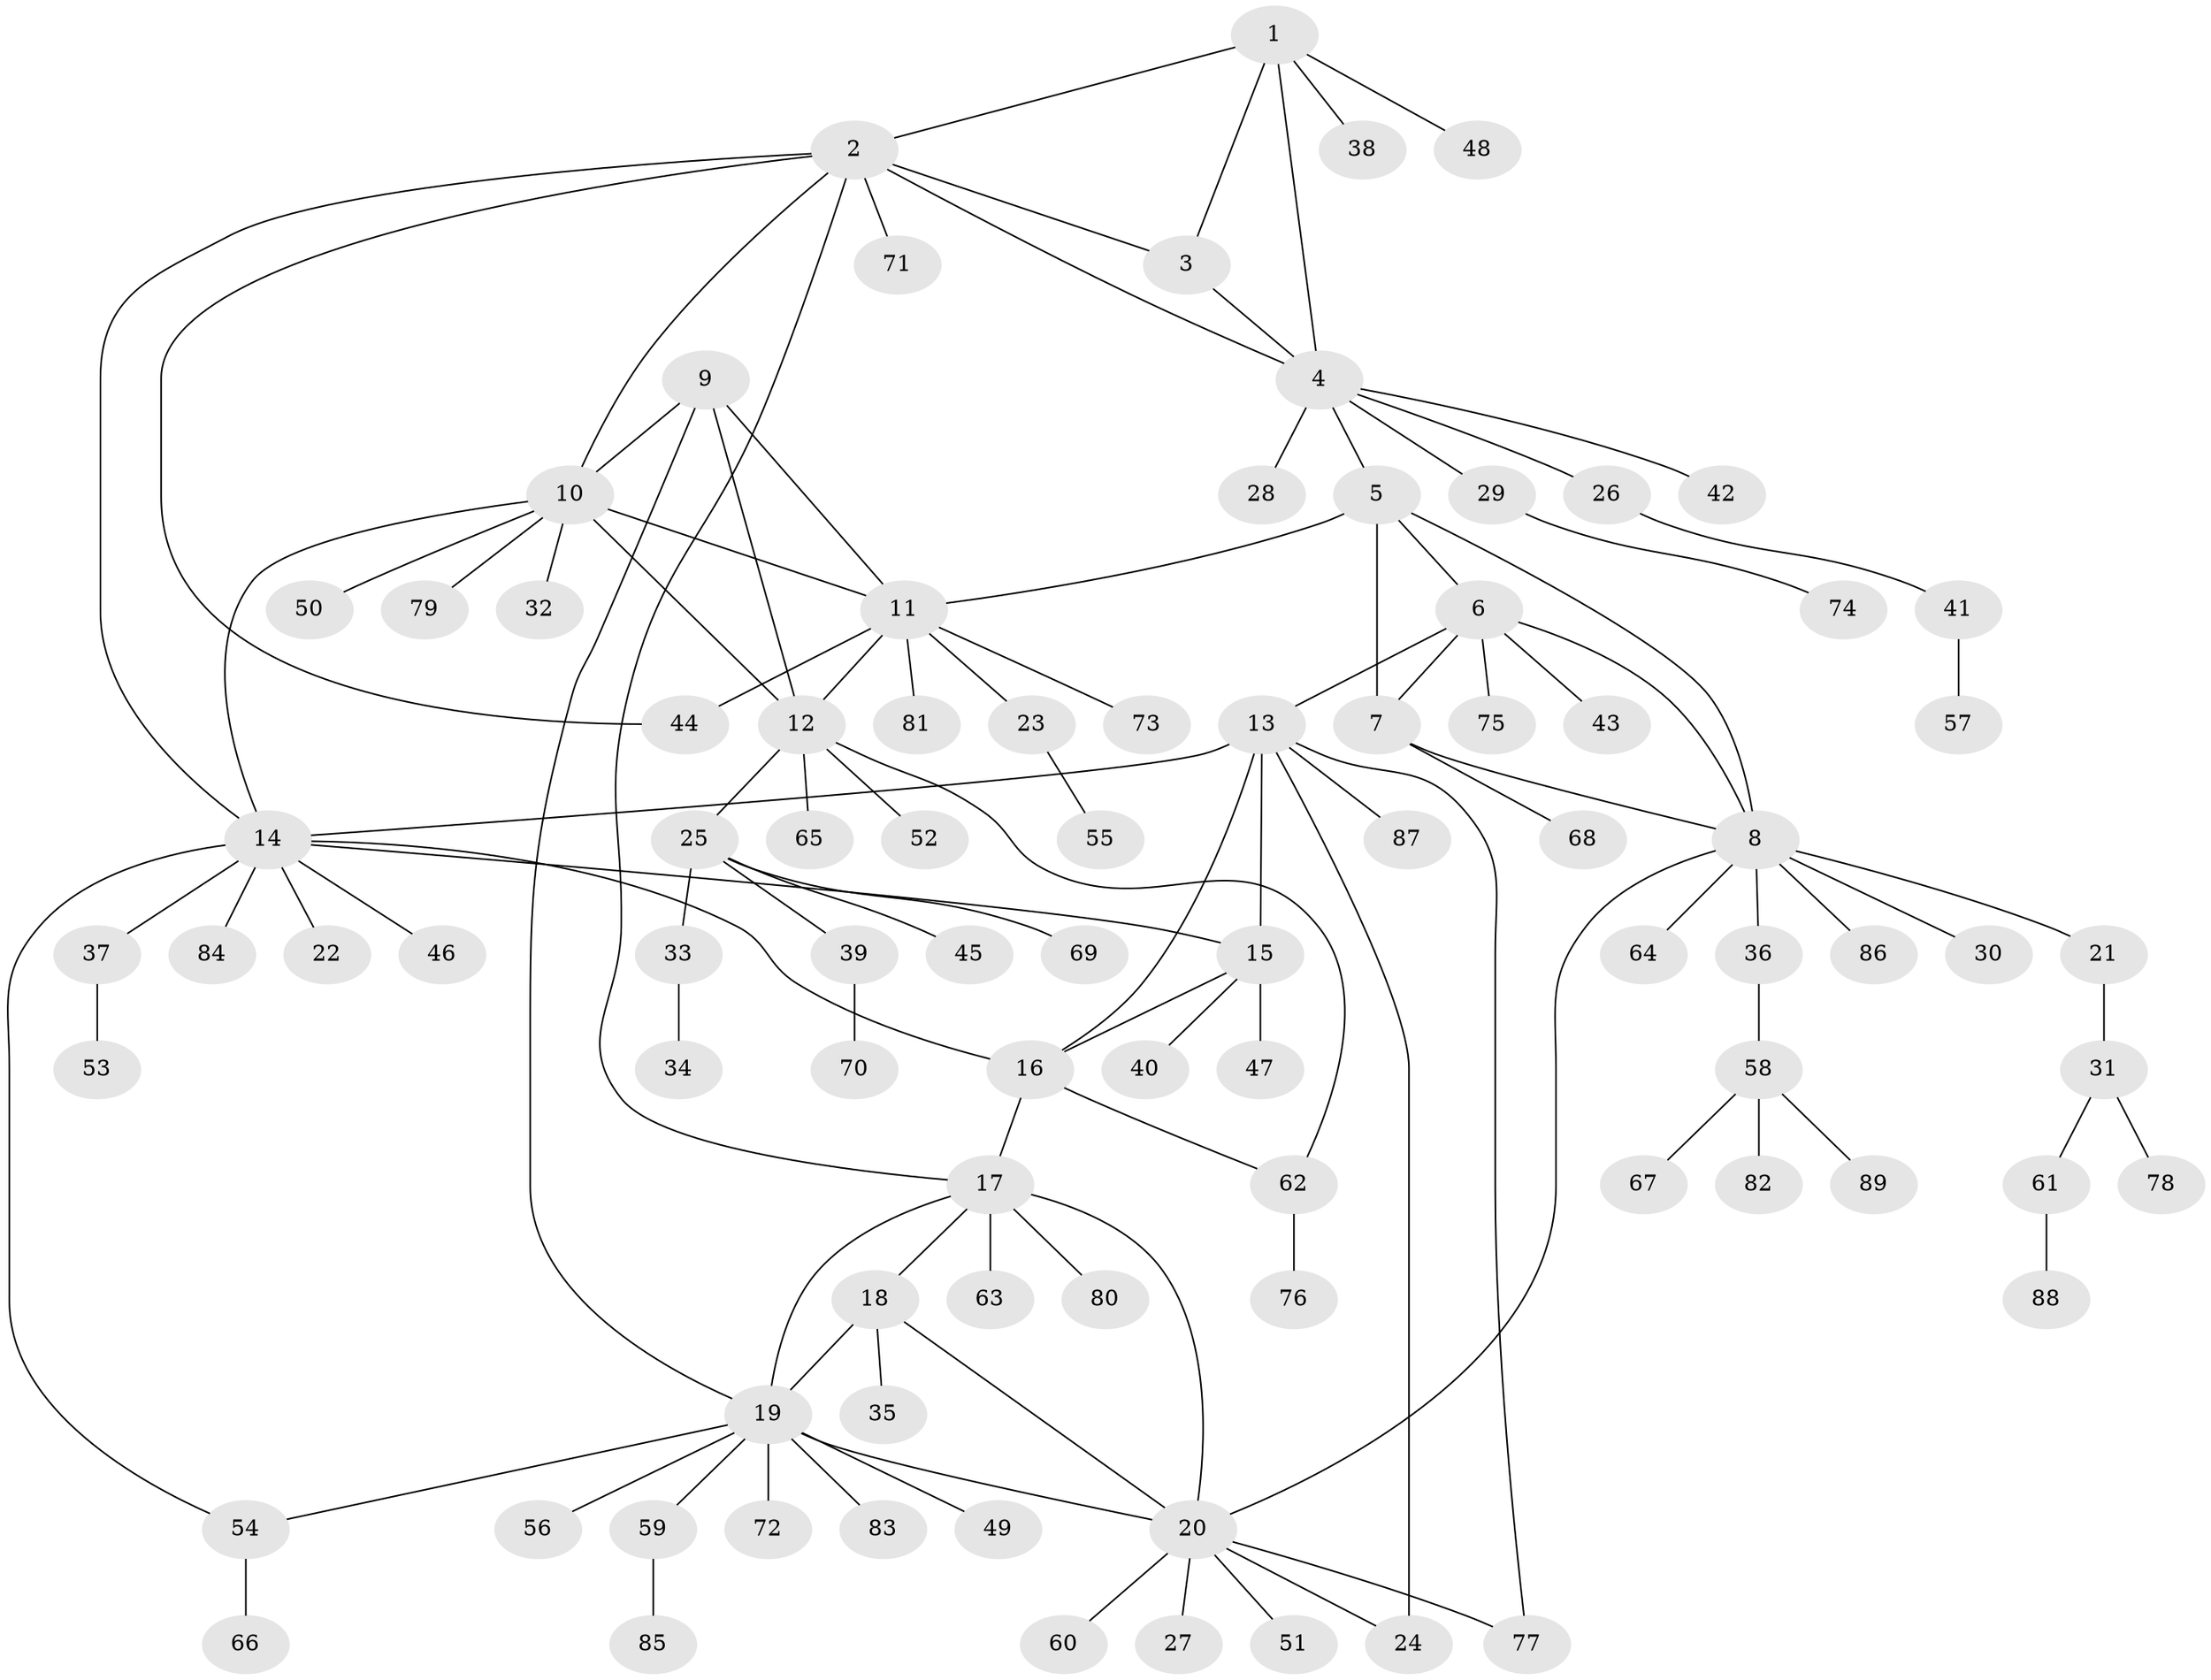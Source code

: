 // Generated by graph-tools (version 1.1) at 2025/15/03/09/25 04:15:52]
// undirected, 89 vertices, 114 edges
graph export_dot {
graph [start="1"]
  node [color=gray90,style=filled];
  1;
  2;
  3;
  4;
  5;
  6;
  7;
  8;
  9;
  10;
  11;
  12;
  13;
  14;
  15;
  16;
  17;
  18;
  19;
  20;
  21;
  22;
  23;
  24;
  25;
  26;
  27;
  28;
  29;
  30;
  31;
  32;
  33;
  34;
  35;
  36;
  37;
  38;
  39;
  40;
  41;
  42;
  43;
  44;
  45;
  46;
  47;
  48;
  49;
  50;
  51;
  52;
  53;
  54;
  55;
  56;
  57;
  58;
  59;
  60;
  61;
  62;
  63;
  64;
  65;
  66;
  67;
  68;
  69;
  70;
  71;
  72;
  73;
  74;
  75;
  76;
  77;
  78;
  79;
  80;
  81;
  82;
  83;
  84;
  85;
  86;
  87;
  88;
  89;
  1 -- 2;
  1 -- 3;
  1 -- 4;
  1 -- 38;
  1 -- 48;
  2 -- 3;
  2 -- 4;
  2 -- 10;
  2 -- 14;
  2 -- 17;
  2 -- 44;
  2 -- 71;
  3 -- 4;
  4 -- 5;
  4 -- 26;
  4 -- 28;
  4 -- 29;
  4 -- 42;
  5 -- 6;
  5 -- 7;
  5 -- 8;
  5 -- 11;
  6 -- 7;
  6 -- 8;
  6 -- 13;
  6 -- 43;
  6 -- 75;
  7 -- 8;
  7 -- 68;
  8 -- 20;
  8 -- 21;
  8 -- 30;
  8 -- 36;
  8 -- 64;
  8 -- 86;
  9 -- 10;
  9 -- 11;
  9 -- 12;
  9 -- 19;
  10 -- 11;
  10 -- 12;
  10 -- 14;
  10 -- 32;
  10 -- 50;
  10 -- 79;
  11 -- 12;
  11 -- 23;
  11 -- 44;
  11 -- 73;
  11 -- 81;
  12 -- 25;
  12 -- 52;
  12 -- 62;
  12 -- 65;
  13 -- 14;
  13 -- 15;
  13 -- 16;
  13 -- 24;
  13 -- 77;
  13 -- 87;
  14 -- 15;
  14 -- 16;
  14 -- 22;
  14 -- 37;
  14 -- 46;
  14 -- 54;
  14 -- 84;
  15 -- 16;
  15 -- 40;
  15 -- 47;
  16 -- 17;
  16 -- 62;
  17 -- 18;
  17 -- 19;
  17 -- 20;
  17 -- 63;
  17 -- 80;
  18 -- 19;
  18 -- 20;
  18 -- 35;
  19 -- 20;
  19 -- 49;
  19 -- 54;
  19 -- 56;
  19 -- 59;
  19 -- 72;
  19 -- 83;
  20 -- 24;
  20 -- 27;
  20 -- 51;
  20 -- 60;
  20 -- 77;
  21 -- 31;
  23 -- 55;
  25 -- 33;
  25 -- 39;
  25 -- 45;
  25 -- 69;
  26 -- 41;
  29 -- 74;
  31 -- 61;
  31 -- 78;
  33 -- 34;
  36 -- 58;
  37 -- 53;
  39 -- 70;
  41 -- 57;
  54 -- 66;
  58 -- 67;
  58 -- 82;
  58 -- 89;
  59 -- 85;
  61 -- 88;
  62 -- 76;
}
